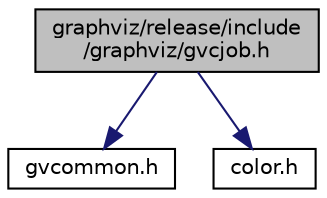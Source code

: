 digraph "graphviz/release/include/graphviz/gvcjob.h"
{
  bgcolor="transparent";
  edge [fontname="Helvetica",fontsize="10",labelfontname="Helvetica",labelfontsize="10"];
  node [fontname="Helvetica",fontsize="10",shape=record];
  Node1 [label="graphviz/release/include\l/graphviz/gvcjob.h",height=0.2,width=0.4,color="black", fillcolor="grey75", style="filled", fontcolor="black"];
  Node1 -> Node2 [color="midnightblue",fontsize="10",style="solid",fontname="Helvetica"];
  Node2 [label="gvcommon.h",height=0.2,width=0.4,color="black",URL="$gvcommon_8h.html"];
  Node1 -> Node3 [color="midnightblue",fontsize="10",style="solid",fontname="Helvetica"];
  Node3 [label="color.h",height=0.2,width=0.4,color="black",URL="$color_8h.html"];
}
